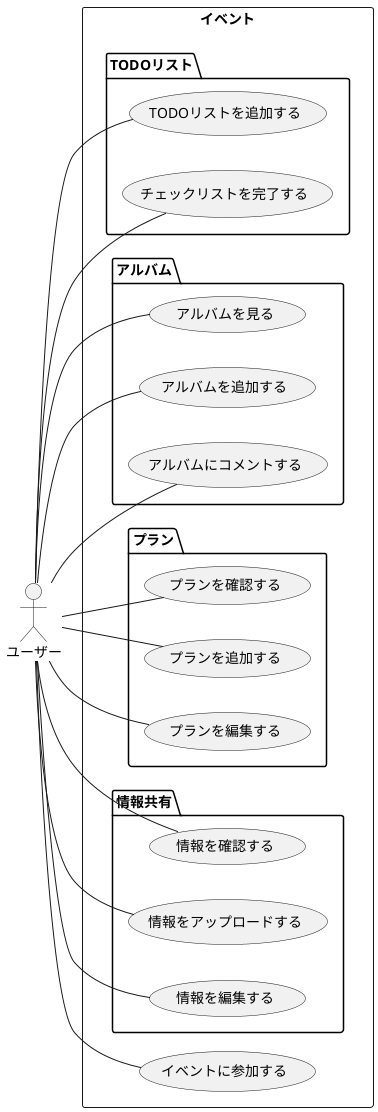 @startuml

actor ユーザー
left to right direction
rectangle イベント {
    
    ユーザー -- (イベントに参加する)

    package TODOリスト {
        ユーザー -- (TODOリストを追加する)
        ユーザー -- (チェックリストを完了する)
    }
    package アルバム {
        ユーザー -- (アルバムを見る)
        ユーザー -- (アルバムを追加する)
        ユーザー -- (アルバムにコメントする)
    }
    package プラン {
        ユーザー -- (プランを確認する)
        ユーザー -- (プランを追加する)
        ユーザー -- (プランを編集する)
    }
    package 情報共有 {
        ユーザー -- (情報を確認する)
        ユーザー -- (情報をアップロードする)
        ユーザー -- (情報を編集する)
    }
}

@enduml